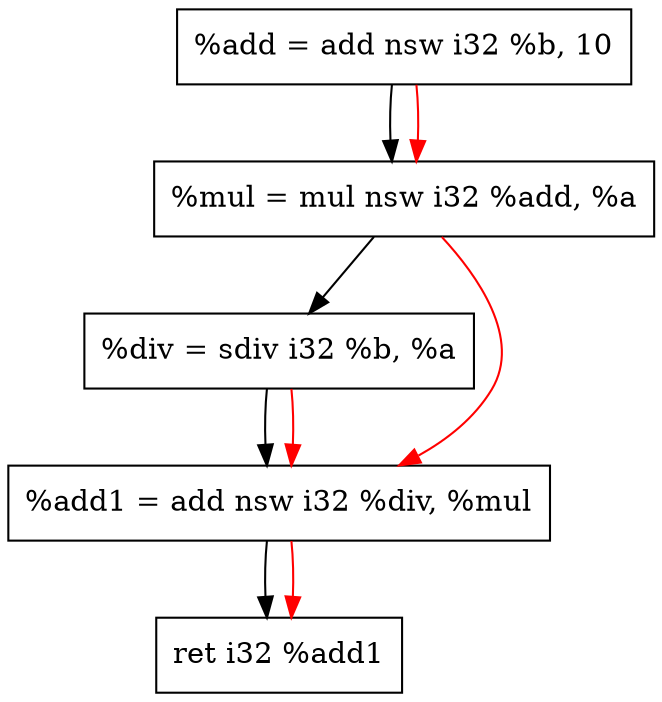 digraph "CDFG for'func' function" {
	Node0x55cec8e62a90[shape=record, label="  %add = add nsw i32 %b, 10"];
	Node0x55cec8e62b00[shape=record, label="  %mul = mul nsw i32 %add, %a"];
	Node0x55cec8e62b90[shape=record, label="  %div = sdiv i32 %b, %a"];
	Node0x55cec8e62c20[shape=record, label="  %add1 = add nsw i32 %div, %mul"];
	Node0x55cec8e623d8[shape=record, label="  ret i32 %add1"];
	Node0x55cec8e62a90 -> Node0x55cec8e62b00
	Node0x55cec8e62b00 -> Node0x55cec8e62b90
	Node0x55cec8e62b90 -> Node0x55cec8e62c20
	Node0x55cec8e62c20 -> Node0x55cec8e623d8
edge [color=red]
	Node0x55cec8e62a90 -> Node0x55cec8e62b00
	Node0x55cec8e62b90 -> Node0x55cec8e62c20
	Node0x55cec8e62b00 -> Node0x55cec8e62c20
	Node0x55cec8e62c20 -> Node0x55cec8e623d8
}

